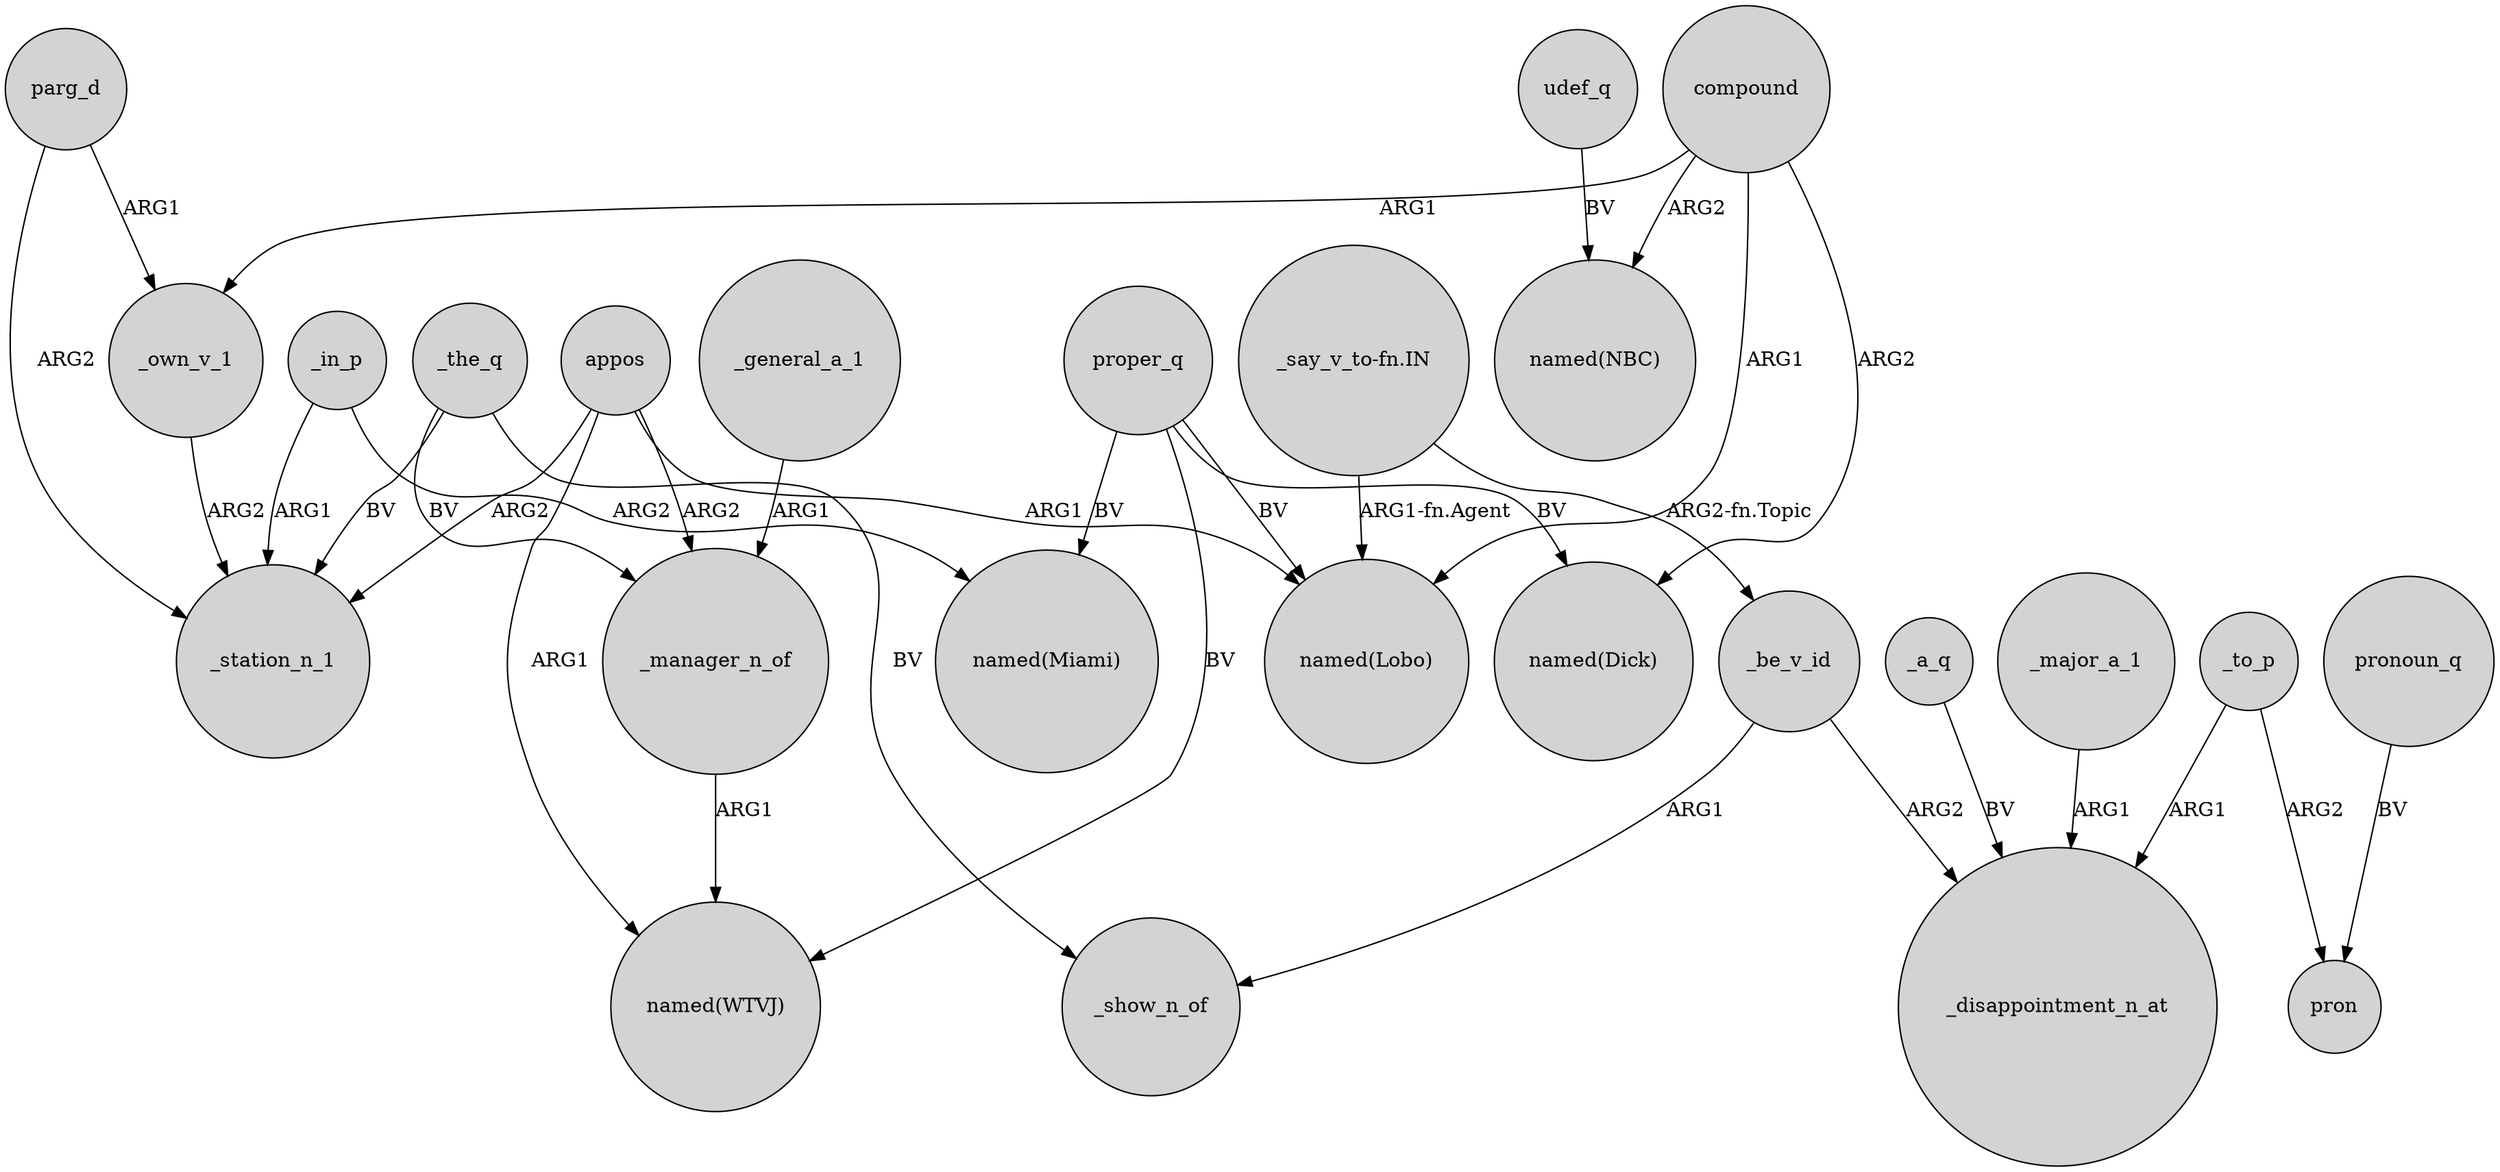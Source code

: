digraph {
	node [shape=circle style=filled]
	appos -> _station_n_1 [label=ARG2]
	_the_q -> _manager_n_of [label=BV]
	compound -> "named(Dick)" [label=ARG2]
	parg_d -> _own_v_1 [label=ARG1]
	_be_v_id -> _disappointment_n_at [label=ARG2]
	_manager_n_of -> "named(WTVJ)" [label=ARG1]
	parg_d -> _station_n_1 [label=ARG2]
	appos -> "named(Lobo)" [label=ARG1]
	proper_q -> "named(Dick)" [label=BV]
	compound -> _own_v_1 [label=ARG1]
	udef_q -> "named(NBC)" [label=BV]
	_major_a_1 -> _disappointment_n_at [label=ARG1]
	proper_q -> "named(Miami)" [label=BV]
	_the_q -> _station_n_1 [label=BV]
	"_say_v_to-fn.IN" -> _be_v_id [label="ARG2-fn.Topic"]
	pronoun_q -> pron [label=BV]
	_to_p -> _disappointment_n_at [label=ARG1]
	_a_q -> _disappointment_n_at [label=BV]
	compound -> "named(NBC)" [label=ARG2]
	"_say_v_to-fn.IN" -> "named(Lobo)" [label="ARG1-fn.Agent"]
	proper_q -> "named(Lobo)" [label=BV]
	appos -> "named(WTVJ)" [label=ARG1]
	compound -> "named(Lobo)" [label=ARG1]
	_in_p -> _station_n_1 [label=ARG1]
	_be_v_id -> _show_n_of [label=ARG1]
	_general_a_1 -> _manager_n_of [label=ARG1]
	_in_p -> "named(Miami)" [label=ARG2]
	appos -> _manager_n_of [label=ARG2]
	_to_p -> pron [label=ARG2]
	proper_q -> "named(WTVJ)" [label=BV]
	_the_q -> _show_n_of [label=BV]
	_own_v_1 -> _station_n_1 [label=ARG2]
}
